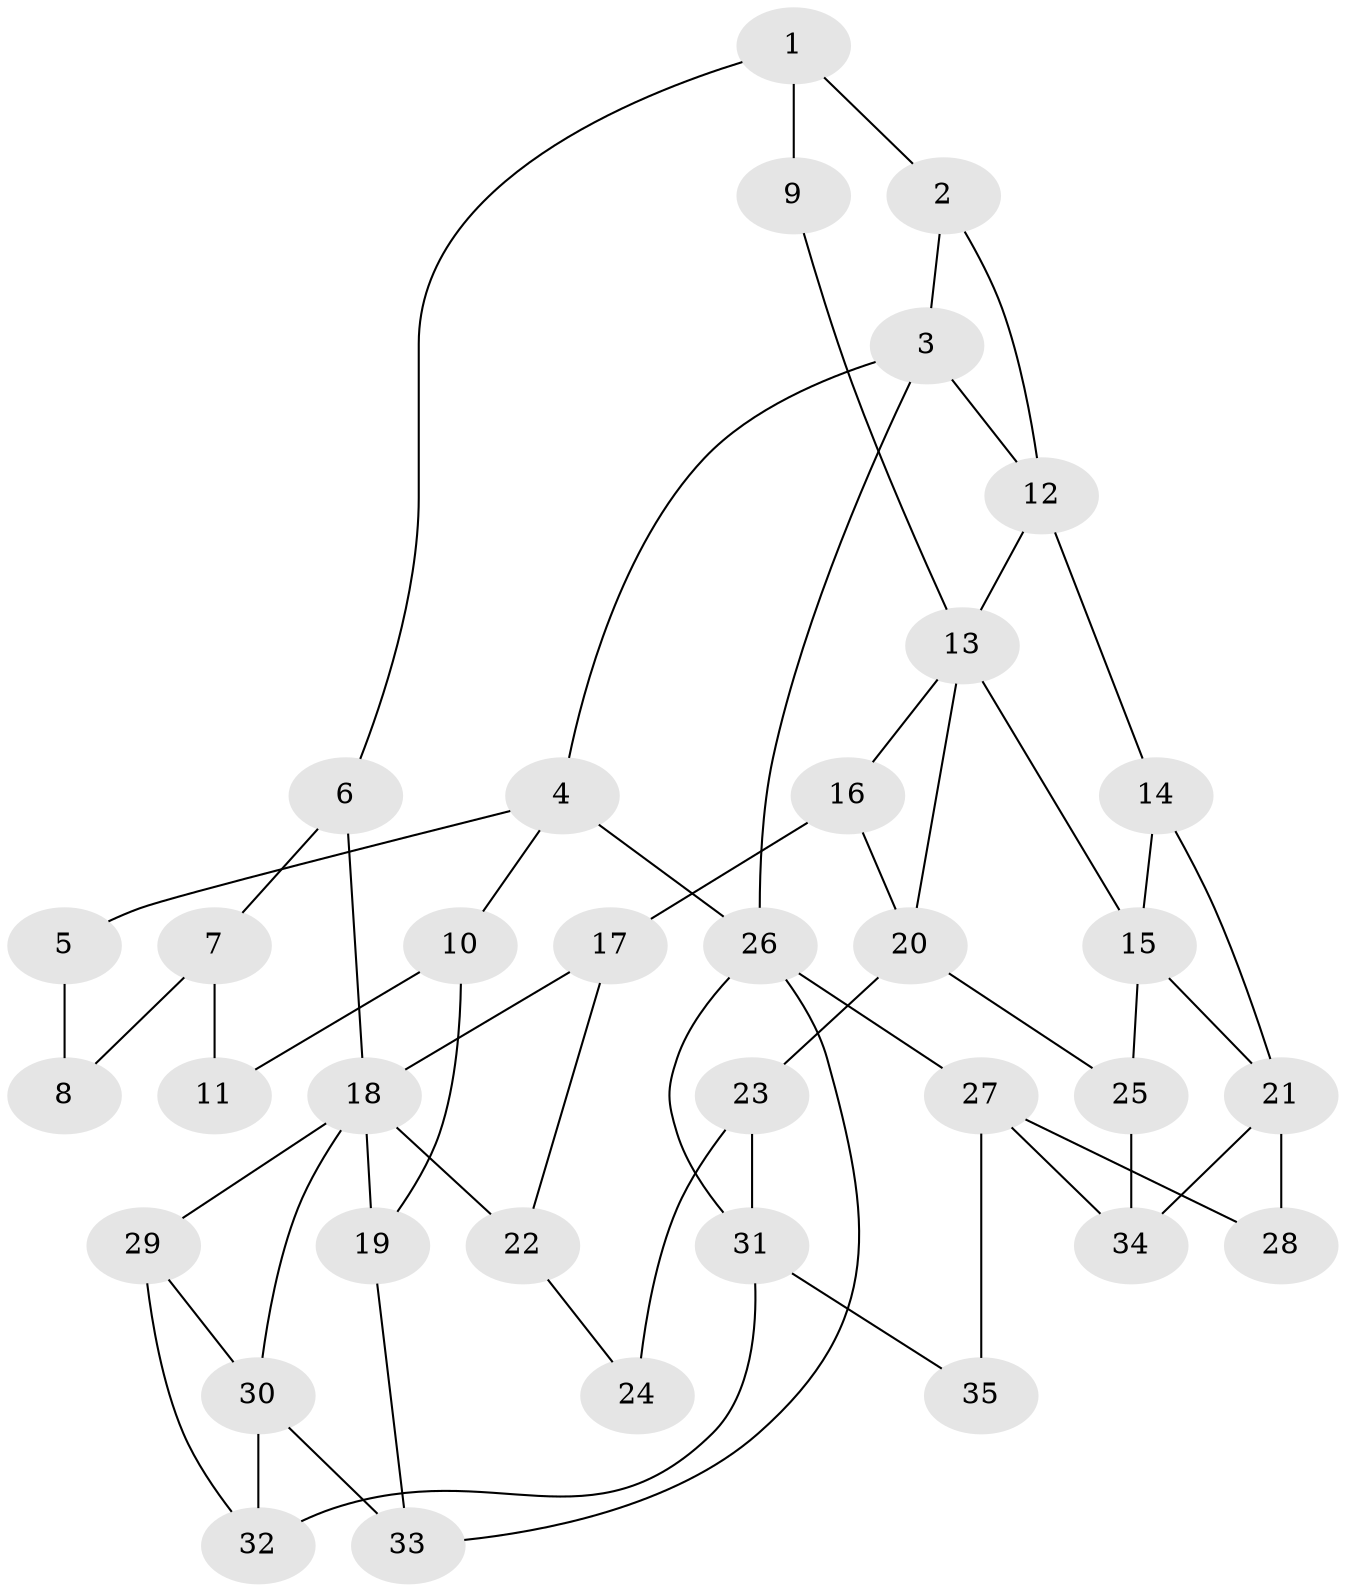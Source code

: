 // original degree distribution, {3: 0.02857142857142857, 4: 0.2571428571428571, 6: 0.22857142857142856, 5: 0.4857142857142857}
// Generated by graph-tools (version 1.1) at 2025/54/03/04/25 22:54:16]
// undirected, 35 vertices, 57 edges
graph export_dot {
  node [color=gray90,style=filled];
  1;
  2;
  3;
  4;
  5;
  6;
  7;
  8;
  9;
  10;
  11;
  12;
  13;
  14;
  15;
  16;
  17;
  18;
  19;
  20;
  21;
  22;
  23;
  24;
  25;
  26;
  27;
  28;
  29;
  30;
  31;
  32;
  33;
  34;
  35;
  1 -- 2 [weight=1.0];
  1 -- 6 [weight=1.0];
  1 -- 9 [weight=2.0];
  2 -- 3 [weight=1.0];
  2 -- 12 [weight=1.0];
  3 -- 4 [weight=1.0];
  3 -- 12 [weight=1.0];
  3 -- 26 [weight=1.0];
  4 -- 5 [weight=1.0];
  4 -- 10 [weight=1.0];
  4 -- 26 [weight=1.0];
  5 -- 8 [weight=1.0];
  6 -- 7 [weight=1.0];
  6 -- 18 [weight=1.0];
  7 -- 8 [weight=1.0];
  7 -- 11 [weight=1.0];
  9 -- 13 [weight=1.0];
  10 -- 11 [weight=1.0];
  10 -- 19 [weight=1.0];
  12 -- 13 [weight=1.0];
  12 -- 14 [weight=2.0];
  13 -- 15 [weight=1.0];
  13 -- 16 [weight=1.0];
  13 -- 20 [weight=1.0];
  14 -- 15 [weight=1.0];
  14 -- 21 [weight=2.0];
  15 -- 21 [weight=1.0];
  15 -- 25 [weight=1.0];
  16 -- 17 [weight=1.0];
  16 -- 20 [weight=1.0];
  17 -- 18 [weight=1.0];
  17 -- 22 [weight=1.0];
  18 -- 19 [weight=1.0];
  18 -- 22 [weight=1.0];
  18 -- 29 [weight=1.0];
  18 -- 30 [weight=1.0];
  19 -- 33 [weight=1.0];
  20 -- 23 [weight=2.0];
  20 -- 25 [weight=1.0];
  21 -- 28 [weight=2.0];
  21 -- 34 [weight=1.0];
  22 -- 24 [weight=1.0];
  23 -- 24 [weight=2.0];
  23 -- 31 [weight=2.0];
  25 -- 34 [weight=1.0];
  26 -- 27 [weight=2.0];
  26 -- 31 [weight=1.0];
  26 -- 33 [weight=1.0];
  27 -- 28 [weight=1.0];
  27 -- 34 [weight=1.0];
  27 -- 35 [weight=2.0];
  29 -- 30 [weight=1.0];
  29 -- 32 [weight=1.0];
  30 -- 32 [weight=1.0];
  30 -- 33 [weight=1.0];
  31 -- 32 [weight=2.0];
  31 -- 35 [weight=1.0];
}
